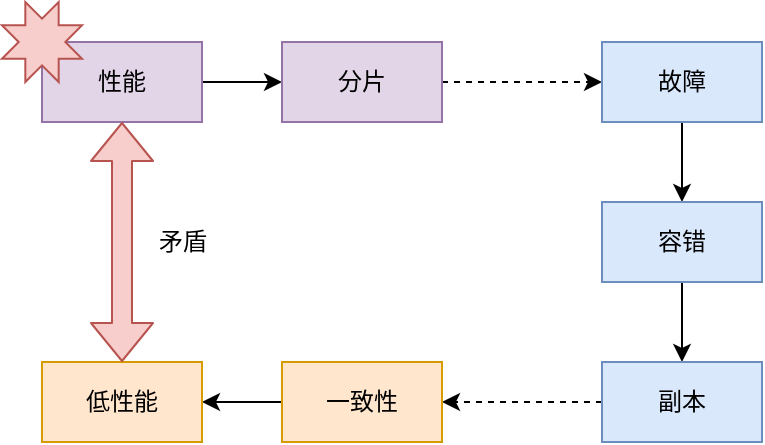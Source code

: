 <mxfile version="13.2.4" type="device" pages="2"><diagram id="Vmlf4ZKuJyd1w5MQowsm" name="第 1 页"><mxGraphModel dx="946" dy="680" grid="1" gridSize="10" guides="1" tooltips="1" connect="1" arrows="1" fold="1" page="1" pageScale="1" pageWidth="827" pageHeight="1169" math="0" shadow="0"><root><mxCell id="0"/><mxCell id="1" parent="0"/><mxCell id="vSCtGeYIlocUTNqjrlrG-3" style="edgeStyle=orthogonalEdgeStyle;rounded=0;orthogonalLoop=1;jettySize=auto;html=1;entryX=0;entryY=0.5;entryDx=0;entryDy=0;" edge="1" parent="1" source="vSCtGeYIlocUTNqjrlrG-1" target="vSCtGeYIlocUTNqjrlrG-2"><mxGeometry relative="1" as="geometry"/></mxCell><mxCell id="vSCtGeYIlocUTNqjrlrG-1" value="性能" style="rounded=0;whiteSpace=wrap;html=1;fillColor=#e1d5e7;strokeColor=#9673a6;" vertex="1" parent="1"><mxGeometry x="240" y="160" width="80" height="40" as="geometry"/></mxCell><mxCell id="vSCtGeYIlocUTNqjrlrG-7" style="edgeStyle=orthogonalEdgeStyle;rounded=0;orthogonalLoop=1;jettySize=auto;html=1;entryX=0;entryY=0.5;entryDx=0;entryDy=0;dashed=1;" edge="1" parent="1" source="vSCtGeYIlocUTNqjrlrG-2" target="vSCtGeYIlocUTNqjrlrG-4"><mxGeometry relative="1" as="geometry"/></mxCell><mxCell id="vSCtGeYIlocUTNqjrlrG-2" value="分片" style="rounded=0;whiteSpace=wrap;html=1;fillColor=#e1d5e7;strokeColor=#9673a6;" vertex="1" parent="1"><mxGeometry x="360" y="160" width="80" height="40" as="geometry"/></mxCell><mxCell id="vSCtGeYIlocUTNqjrlrG-8" style="edgeStyle=orthogonalEdgeStyle;rounded=0;orthogonalLoop=1;jettySize=auto;html=1;entryX=0.5;entryY=0;entryDx=0;entryDy=0;" edge="1" parent="1" source="vSCtGeYIlocUTNqjrlrG-4" target="vSCtGeYIlocUTNqjrlrG-5"><mxGeometry relative="1" as="geometry"/></mxCell><mxCell id="vSCtGeYIlocUTNqjrlrG-4" value="故障" style="rounded=0;whiteSpace=wrap;html=1;fillColor=#dae8fc;strokeColor=#6c8ebf;" vertex="1" parent="1"><mxGeometry x="520" y="160" width="80" height="40" as="geometry"/></mxCell><mxCell id="vSCtGeYIlocUTNqjrlrG-9" style="edgeStyle=orthogonalEdgeStyle;rounded=0;orthogonalLoop=1;jettySize=auto;html=1;entryX=0.5;entryY=0;entryDx=0;entryDy=0;" edge="1" parent="1" source="vSCtGeYIlocUTNqjrlrG-5" target="vSCtGeYIlocUTNqjrlrG-6"><mxGeometry relative="1" as="geometry"/></mxCell><mxCell id="vSCtGeYIlocUTNqjrlrG-5" value="容错" style="rounded=0;whiteSpace=wrap;html=1;fillColor=#dae8fc;strokeColor=#6c8ebf;" vertex="1" parent="1"><mxGeometry x="520" y="240" width="80" height="40" as="geometry"/></mxCell><mxCell id="vSCtGeYIlocUTNqjrlrG-13" style="edgeStyle=orthogonalEdgeStyle;rounded=0;orthogonalLoop=1;jettySize=auto;html=1;entryX=1;entryY=0.5;entryDx=0;entryDy=0;dashed=1;" edge="1" parent="1" source="vSCtGeYIlocUTNqjrlrG-6" target="vSCtGeYIlocUTNqjrlrG-11"><mxGeometry relative="1" as="geometry"/></mxCell><mxCell id="vSCtGeYIlocUTNqjrlrG-6" value="副本" style="rounded=0;whiteSpace=wrap;html=1;fillColor=#dae8fc;strokeColor=#6c8ebf;" vertex="1" parent="1"><mxGeometry x="520" y="320" width="80" height="40" as="geometry"/></mxCell><mxCell id="vSCtGeYIlocUTNqjrlrG-10" value="" style="verticalLabelPosition=bottom;verticalAlign=top;html=1;shape=mxgraph.basic.8_point_star;fillColor=#f8cecc;strokeColor=#b85450;" vertex="1" parent="1"><mxGeometry x="220" y="140" width="40" height="40" as="geometry"/></mxCell><mxCell id="vSCtGeYIlocUTNqjrlrG-14" style="edgeStyle=orthogonalEdgeStyle;rounded=0;orthogonalLoop=1;jettySize=auto;html=1;entryX=1;entryY=0.5;entryDx=0;entryDy=0;" edge="1" parent="1" source="vSCtGeYIlocUTNqjrlrG-11" target="vSCtGeYIlocUTNqjrlrG-12"><mxGeometry relative="1" as="geometry"/></mxCell><mxCell id="vSCtGeYIlocUTNqjrlrG-11" value="一致性" style="rounded=0;whiteSpace=wrap;html=1;fillColor=#ffe6cc;strokeColor=#d79b00;" vertex="1" parent="1"><mxGeometry x="360" y="320" width="80" height="40" as="geometry"/></mxCell><mxCell id="vSCtGeYIlocUTNqjrlrG-12" value="低性能" style="rounded=0;whiteSpace=wrap;html=1;fillColor=#ffe6cc;strokeColor=#d79b00;" vertex="1" parent="1"><mxGeometry x="240" y="320" width="80" height="40" as="geometry"/></mxCell><mxCell id="vSCtGeYIlocUTNqjrlrG-15" value="" style="shape=flexArrow;endArrow=classic;startArrow=classic;html=1;entryX=0.5;entryY=1;entryDx=0;entryDy=0;exitX=0.5;exitY=0;exitDx=0;exitDy=0;fillColor=#f8cecc;strokeColor=#b85450;" edge="1" parent="1" source="vSCtGeYIlocUTNqjrlrG-12" target="vSCtGeYIlocUTNqjrlrG-1"><mxGeometry width="50" height="50" relative="1" as="geometry"><mxPoint x="200" y="320" as="sourcePoint"/><mxPoint x="250" y="270" as="targetPoint"/></mxGeometry></mxCell><mxCell id="vSCtGeYIlocUTNqjrlrG-16" value="矛盾" style="text;html=1;align=center;verticalAlign=middle;resizable=0;points=[];autosize=1;" vertex="1" parent="1"><mxGeometry x="290" y="250" width="40" height="20" as="geometry"/></mxCell></root></mxGraphModel></diagram><diagram id="os2RxGI3X_EA2kOlV2fn" name="第 2 页"><mxGraphModel dx="946" dy="680" grid="1" gridSize="10" guides="1" tooltips="1" connect="1" arrows="1" fold="1" page="1" pageScale="1" pageWidth="827" pageHeight="1169" math="0" shadow="0"><root><mxCell id="v3Mans3fSD0mp2YO0CPD-0"/><mxCell id="v3Mans3fSD0mp2YO0CPD-1" parent="v3Mans3fSD0mp2YO0CPD-0"/><mxCell id="v3Mans3fSD0mp2YO0CPD-2" value="&lt;font face=&quot;Fira Mono for Powerline&quot;&gt;Client1&lt;/font&gt;" style="rounded=0;whiteSpace=wrap;html=1;fillColor=#fff2cc;strokeColor=#d6b656;" vertex="1" parent="v3Mans3fSD0mp2YO0CPD-1"><mxGeometry x="120" y="200" width="80" height="40" as="geometry"/></mxCell><mxCell id="v3Mans3fSD0mp2YO0CPD-3" value="&lt;span style=&quot;font-family: &amp;#34;fira mono for powerline&amp;#34;&quot;&gt;Client2&lt;/span&gt;" style="rounded=0;whiteSpace=wrap;html=1;fillColor=#fff2cc;strokeColor=#d6b656;" vertex="1" parent="v3Mans3fSD0mp2YO0CPD-1"><mxGeometry x="120" y="280" width="80" height="40" as="geometry"/></mxCell><mxCell id="v3Mans3fSD0mp2YO0CPD-4" value="&lt;font face=&quot;Fira Mono for Powerline&quot;&gt;Server1&lt;/font&gt;" style="rounded=0;whiteSpace=wrap;html=1;fillColor=#d5e8d4;strokeColor=#82b366;" vertex="1" parent="v3Mans3fSD0mp2YO0CPD-1"><mxGeometry x="320" y="200" width="80" height="40" as="geometry"/></mxCell><mxCell id="v3Mans3fSD0mp2YO0CPD-5" value="&lt;span style=&quot;font-family: &amp;#34;fira mono for powerline&amp;#34;&quot;&gt;Server2&lt;/span&gt;" style="rounded=0;whiteSpace=wrap;html=1;fillColor=#d5e8d4;strokeColor=#82b366;" vertex="1" parent="v3Mans3fSD0mp2YO0CPD-1"><mxGeometry x="320" y="280" width="80" height="40" as="geometry"/></mxCell><mxCell id="v3Mans3fSD0mp2YO0CPD-6" value="&lt;font face=&quot;Fira Mono for Powerline&quot;&gt;K | V&lt;/font&gt;" style="rounded=0;whiteSpace=wrap;html=1;fillColor=#dae8fc;strokeColor=#6c8ebf;" vertex="1" parent="v3Mans3fSD0mp2YO0CPD-1"><mxGeometry x="440" y="190" width="120" height="60" as="geometry"/></mxCell><mxCell id="v3Mans3fSD0mp2YO0CPD-7" value="&lt;font face=&quot;Fira Mono for Powerline&quot;&gt;K | V&lt;/font&gt;" style="rounded=0;whiteSpace=wrap;html=1;fillColor=#dae8fc;strokeColor=#6c8ebf;" vertex="1" parent="v3Mans3fSD0mp2YO0CPD-1"><mxGeometry x="440" y="270" width="120" height="60" as="geometry"/></mxCell><mxCell id="v3Mans3fSD0mp2YO0CPD-8" value="" style="endArrow=classic;startArrow=classic;html=1;exitX=1;exitY=0.5;exitDx=0;exitDy=0;entryX=0;entryY=0.5;entryDx=0;entryDy=0;" edge="1" parent="v3Mans3fSD0mp2YO0CPD-1" source="v3Mans3fSD0mp2YO0CPD-4" target="v3Mans3fSD0mp2YO0CPD-6"><mxGeometry width="50" height="50" relative="1" as="geometry"><mxPoint x="410" y="440" as="sourcePoint"/><mxPoint x="460" y="390" as="targetPoint"/></mxGeometry></mxCell><mxCell id="v3Mans3fSD0mp2YO0CPD-9" value="" style="endArrow=classic;startArrow=classic;html=1;exitX=1;exitY=0.5;exitDx=0;exitDy=0;entryX=0;entryY=0.5;entryDx=0;entryDy=0;" edge="1" parent="v3Mans3fSD0mp2YO0CPD-1" source="v3Mans3fSD0mp2YO0CPD-5" target="v3Mans3fSD0mp2YO0CPD-7"><mxGeometry width="50" height="50" relative="1" as="geometry"><mxPoint x="450" y="400" as="sourcePoint"/><mxPoint x="500" y="350" as="targetPoint"/></mxGeometry></mxCell><mxCell id="v3Mans3fSD0mp2YO0CPD-10" value="" style="endArrow=classic;html=1;exitX=1;exitY=0.5;exitDx=0;exitDy=0;entryX=0;entryY=0.5;entryDx=0;entryDy=0;" edge="1" parent="v3Mans3fSD0mp2YO0CPD-1" source="v3Mans3fSD0mp2YO0CPD-3" target="v3Mans3fSD0mp2YO0CPD-5"><mxGeometry width="50" height="50" relative="1" as="geometry"><mxPoint x="240" y="410" as="sourcePoint"/><mxPoint x="290" y="360" as="targetPoint"/></mxGeometry></mxCell><mxCell id="v3Mans3fSD0mp2YO0CPD-11" value="" style="endArrow=classic;html=1;exitX=1;exitY=0.5;exitDx=0;exitDy=0;entryX=0;entryY=0.5;entryDx=0;entryDy=0;" edge="1" parent="v3Mans3fSD0mp2YO0CPD-1" source="v3Mans3fSD0mp2YO0CPD-3" target="v3Mans3fSD0mp2YO0CPD-4"><mxGeometry width="50" height="50" relative="1" as="geometry"><mxPoint x="280" y="380" as="sourcePoint"/><mxPoint x="330" y="330" as="targetPoint"/></mxGeometry></mxCell><mxCell id="v3Mans3fSD0mp2YO0CPD-12" value="" style="endArrow=classic;html=1;exitX=1;exitY=0.5;exitDx=0;exitDy=0;entryX=0;entryY=0.5;entryDx=0;entryDy=0;" edge="1" parent="v3Mans3fSD0mp2YO0CPD-1" source="v3Mans3fSD0mp2YO0CPD-2" target="v3Mans3fSD0mp2YO0CPD-4"><mxGeometry width="50" height="50" relative="1" as="geometry"><mxPoint x="230" y="430" as="sourcePoint"/><mxPoint x="280" y="380" as="targetPoint"/></mxGeometry></mxCell><mxCell id="v3Mans3fSD0mp2YO0CPD-13" value="" style="endArrow=classic;html=1;exitX=1;exitY=0.5;exitDx=0;exitDy=0;entryX=0;entryY=0.5;entryDx=0;entryDy=0;" edge="1" parent="v3Mans3fSD0mp2YO0CPD-1" source="v3Mans3fSD0mp2YO0CPD-2" target="v3Mans3fSD0mp2YO0CPD-5"><mxGeometry width="50" height="50" relative="1" as="geometry"><mxPoint x="290" y="410" as="sourcePoint"/><mxPoint x="340" y="360" as="targetPoint"/></mxGeometry></mxCell><mxCell id="v3Mans3fSD0mp2YO0CPD-14" value="&lt;font face=&quot;Fira Mono for Powerline&quot;&gt;W1&lt;/font&gt;" style="text;html=1;align=center;verticalAlign=middle;resizable=0;points=[];autosize=1;" vertex="1" parent="v3Mans3fSD0mp2YO0CPD-1"><mxGeometry x="200" y="200" width="30" height="20" as="geometry"/></mxCell><mxCell id="v3Mans3fSD0mp2YO0CPD-15" value="&lt;font face=&quot;Fira Mono for Powerline&quot;&gt;W1&lt;/font&gt;" style="text;html=1;align=center;verticalAlign=middle;resizable=0;points=[];autosize=1;" vertex="1" parent="v3Mans3fSD0mp2YO0CPD-1"><mxGeometry x="200" y="230" width="30" height="20" as="geometry"/></mxCell><mxCell id="v3Mans3fSD0mp2YO0CPD-16" value="&lt;font face=&quot;Fira Mono for Powerline&quot;&gt;W2&lt;/font&gt;" style="text;html=1;align=center;verticalAlign=middle;resizable=0;points=[];autosize=1;" vertex="1" parent="v3Mans3fSD0mp2YO0CPD-1"><mxGeometry x="200" y="270" width="30" height="20" as="geometry"/></mxCell><mxCell id="v3Mans3fSD0mp2YO0CPD-17" value="&lt;font face=&quot;Fira Mono for Powerline&quot;&gt;W2&lt;/font&gt;" style="text;html=1;align=center;verticalAlign=middle;resizable=0;points=[];autosize=1;" vertex="1" parent="v3Mans3fSD0mp2YO0CPD-1"><mxGeometry x="200" y="300" width="30" height="20" as="geometry"/></mxCell></root></mxGraphModel></diagram></mxfile>